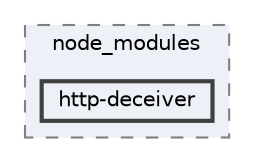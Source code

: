 digraph "pkiclassroomrescheduler/src/main/frontend/node_modules/http-deceiver"
{
 // LATEX_PDF_SIZE
  bgcolor="transparent";
  edge [fontname=Helvetica,fontsize=10,labelfontname=Helvetica,labelfontsize=10];
  node [fontname=Helvetica,fontsize=10,shape=box,height=0.2,width=0.4];
  compound=true
  subgraph clusterdir_72953eda66ccb3a2722c28e1c3e6c23b {
    graph [ bgcolor="#edf0f7", pencolor="grey50", label="node_modules", fontname=Helvetica,fontsize=10 style="filled,dashed", URL="dir_72953eda66ccb3a2722c28e1c3e6c23b.html",tooltip=""]
  dir_eb6c23e37e4fa132d4be987b6011f20d [label="http-deceiver", fillcolor="#edf0f7", color="grey25", style="filled,bold", URL="dir_eb6c23e37e4fa132d4be987b6011f20d.html",tooltip=""];
  }
}
